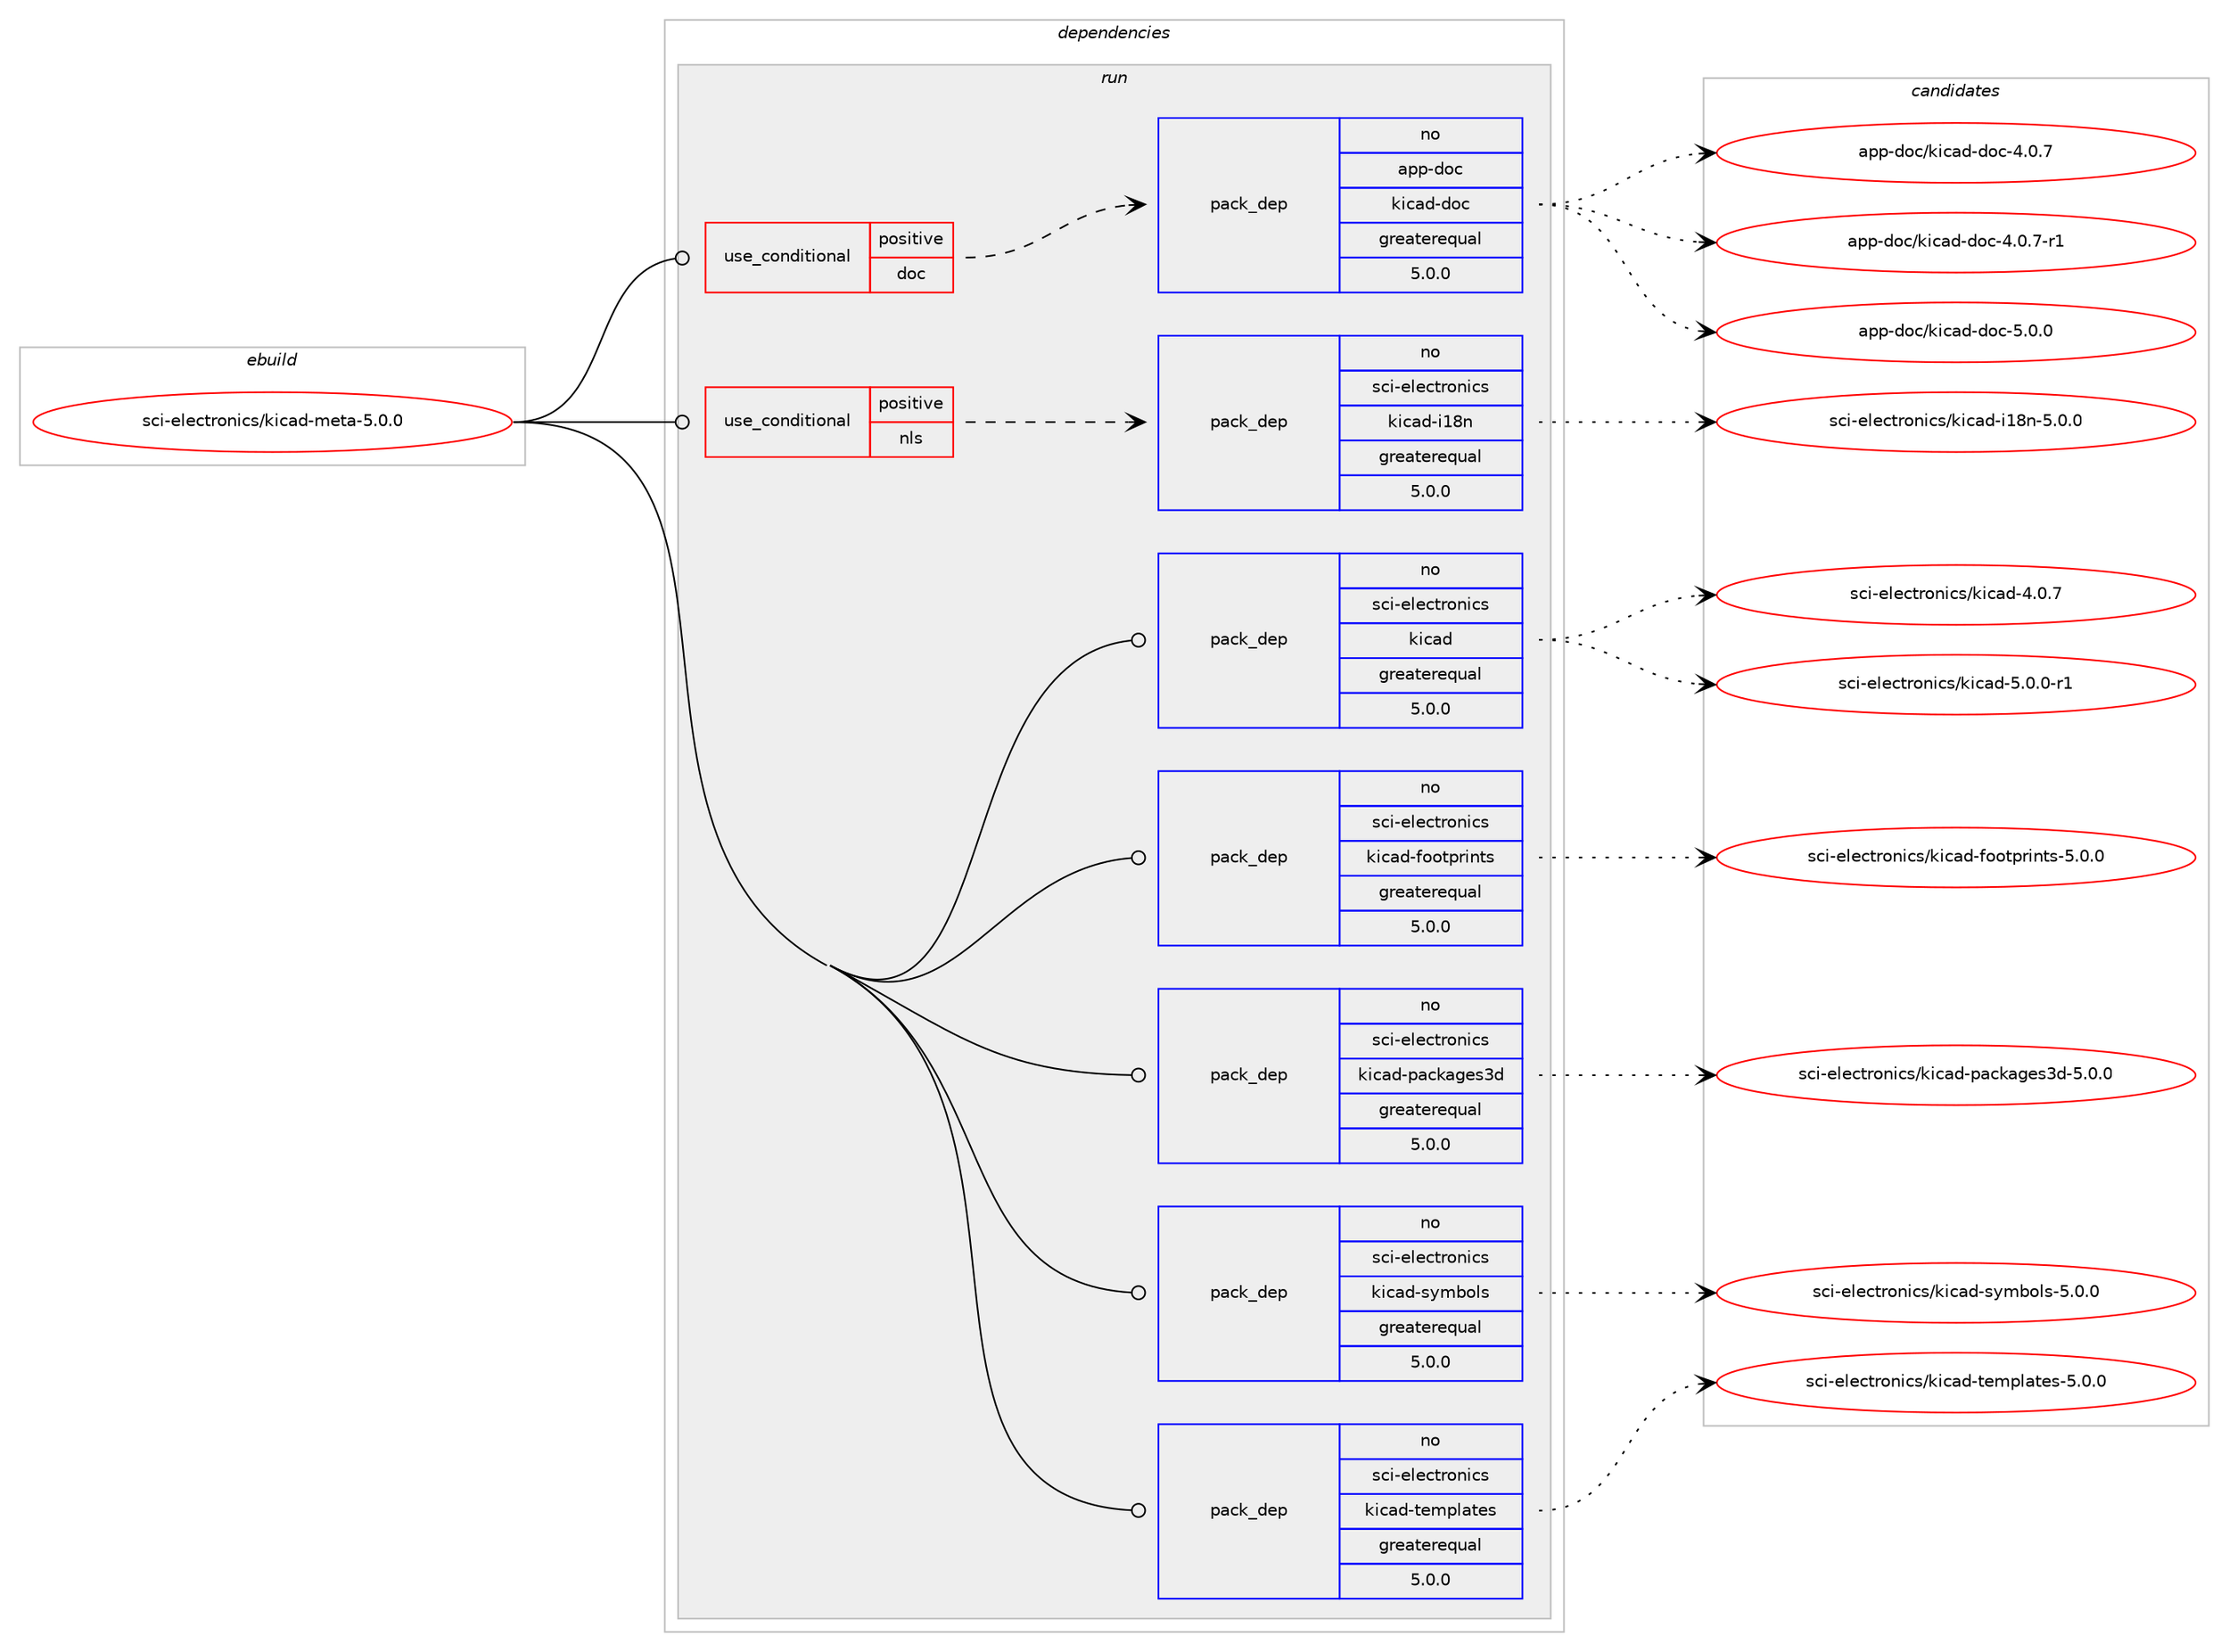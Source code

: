 digraph prolog {

# *************
# Graph options
# *************

newrank=true;
concentrate=true;
compound=true;
graph [rankdir=LR,fontname=Helvetica,fontsize=10,ranksep=1.5];#, ranksep=2.5, nodesep=0.2];
edge  [arrowhead=vee];
node  [fontname=Helvetica,fontsize=10];

# **********
# The ebuild
# **********

subgraph cluster_leftcol {
color=gray;
rank=same;
label=<<i>ebuild</i>>;
id [label="sci-electronics/kicad-meta-5.0.0", color=red, width=4, href="../sci-electronics/kicad-meta-5.0.0.svg"];
}

# ****************
# The dependencies
# ****************

subgraph cluster_midcol {
color=gray;
label=<<i>dependencies</i>>;
subgraph cluster_compile {
fillcolor="#eeeeee";
style=filled;
label=<<i>compile</i>>;
}
subgraph cluster_compileandrun {
fillcolor="#eeeeee";
style=filled;
label=<<i>compile and run</i>>;
}
subgraph cluster_run {
fillcolor="#eeeeee";
style=filled;
label=<<i>run</i>>;
subgraph cond96 {
dependency381 [label=<<TABLE BORDER="0" CELLBORDER="1" CELLSPACING="0" CELLPADDING="4"><TR><TD ROWSPAN="3" CELLPADDING="10">use_conditional</TD></TR><TR><TD>positive</TD></TR><TR><TD>doc</TD></TR></TABLE>>, shape=none, color=red];
subgraph pack284 {
dependency382 [label=<<TABLE BORDER="0" CELLBORDER="1" CELLSPACING="0" CELLPADDING="4" WIDTH="220"><TR><TD ROWSPAN="6" CELLPADDING="30">pack_dep</TD></TR><TR><TD WIDTH="110">no</TD></TR><TR><TD>app-doc</TD></TR><TR><TD>kicad-doc</TD></TR><TR><TD>greaterequal</TD></TR><TR><TD>5.0.0</TD></TR></TABLE>>, shape=none, color=blue];
}
dependency381:e -> dependency382:w [weight=20,style="dashed",arrowhead="vee"];
}
id:e -> dependency381:w [weight=20,style="solid",arrowhead="odot"];
subgraph cond97 {
dependency383 [label=<<TABLE BORDER="0" CELLBORDER="1" CELLSPACING="0" CELLPADDING="4"><TR><TD ROWSPAN="3" CELLPADDING="10">use_conditional</TD></TR><TR><TD>positive</TD></TR><TR><TD>nls</TD></TR></TABLE>>, shape=none, color=red];
subgraph pack285 {
dependency384 [label=<<TABLE BORDER="0" CELLBORDER="1" CELLSPACING="0" CELLPADDING="4" WIDTH="220"><TR><TD ROWSPAN="6" CELLPADDING="30">pack_dep</TD></TR><TR><TD WIDTH="110">no</TD></TR><TR><TD>sci-electronics</TD></TR><TR><TD>kicad-i18n</TD></TR><TR><TD>greaterequal</TD></TR><TR><TD>5.0.0</TD></TR></TABLE>>, shape=none, color=blue];
}
dependency383:e -> dependency384:w [weight=20,style="dashed",arrowhead="vee"];
}
id:e -> dependency383:w [weight=20,style="solid",arrowhead="odot"];
subgraph pack286 {
dependency385 [label=<<TABLE BORDER="0" CELLBORDER="1" CELLSPACING="0" CELLPADDING="4" WIDTH="220"><TR><TD ROWSPAN="6" CELLPADDING="30">pack_dep</TD></TR><TR><TD WIDTH="110">no</TD></TR><TR><TD>sci-electronics</TD></TR><TR><TD>kicad</TD></TR><TR><TD>greaterequal</TD></TR><TR><TD>5.0.0</TD></TR></TABLE>>, shape=none, color=blue];
}
id:e -> dependency385:w [weight=20,style="solid",arrowhead="odot"];
subgraph pack287 {
dependency386 [label=<<TABLE BORDER="0" CELLBORDER="1" CELLSPACING="0" CELLPADDING="4" WIDTH="220"><TR><TD ROWSPAN="6" CELLPADDING="30">pack_dep</TD></TR><TR><TD WIDTH="110">no</TD></TR><TR><TD>sci-electronics</TD></TR><TR><TD>kicad-footprints</TD></TR><TR><TD>greaterequal</TD></TR><TR><TD>5.0.0</TD></TR></TABLE>>, shape=none, color=blue];
}
id:e -> dependency386:w [weight=20,style="solid",arrowhead="odot"];
subgraph pack288 {
dependency387 [label=<<TABLE BORDER="0" CELLBORDER="1" CELLSPACING="0" CELLPADDING="4" WIDTH="220"><TR><TD ROWSPAN="6" CELLPADDING="30">pack_dep</TD></TR><TR><TD WIDTH="110">no</TD></TR><TR><TD>sci-electronics</TD></TR><TR><TD>kicad-packages3d</TD></TR><TR><TD>greaterequal</TD></TR><TR><TD>5.0.0</TD></TR></TABLE>>, shape=none, color=blue];
}
id:e -> dependency387:w [weight=20,style="solid",arrowhead="odot"];
subgraph pack289 {
dependency388 [label=<<TABLE BORDER="0" CELLBORDER="1" CELLSPACING="0" CELLPADDING="4" WIDTH="220"><TR><TD ROWSPAN="6" CELLPADDING="30">pack_dep</TD></TR><TR><TD WIDTH="110">no</TD></TR><TR><TD>sci-electronics</TD></TR><TR><TD>kicad-symbols</TD></TR><TR><TD>greaterequal</TD></TR><TR><TD>5.0.0</TD></TR></TABLE>>, shape=none, color=blue];
}
id:e -> dependency388:w [weight=20,style="solid",arrowhead="odot"];
subgraph pack290 {
dependency389 [label=<<TABLE BORDER="0" CELLBORDER="1" CELLSPACING="0" CELLPADDING="4" WIDTH="220"><TR><TD ROWSPAN="6" CELLPADDING="30">pack_dep</TD></TR><TR><TD WIDTH="110">no</TD></TR><TR><TD>sci-electronics</TD></TR><TR><TD>kicad-templates</TD></TR><TR><TD>greaterequal</TD></TR><TR><TD>5.0.0</TD></TR></TABLE>>, shape=none, color=blue];
}
id:e -> dependency389:w [weight=20,style="solid",arrowhead="odot"];
}
}

# **************
# The candidates
# **************

subgraph cluster_choices {
rank=same;
color=gray;
label=<<i>candidates</i>>;

subgraph choice284 {
color=black;
nodesep=1;
choice9711211245100111994710710599971004510011199455246484655 [label="app-doc/kicad-doc-4.0.7", color=red, width=4,href="../app-doc/kicad-doc-4.0.7.svg"];
choice97112112451001119947107105999710045100111994552464846554511449 [label="app-doc/kicad-doc-4.0.7-r1", color=red, width=4,href="../app-doc/kicad-doc-4.0.7-r1.svg"];
choice9711211245100111994710710599971004510011199455346484648 [label="app-doc/kicad-doc-5.0.0", color=red, width=4,href="../app-doc/kicad-doc-5.0.0.svg"];
dependency382:e -> choice9711211245100111994710710599971004510011199455246484655:w [style=dotted,weight="100"];
dependency382:e -> choice97112112451001119947107105999710045100111994552464846554511449:w [style=dotted,weight="100"];
dependency382:e -> choice9711211245100111994710710599971004510011199455346484648:w [style=dotted,weight="100"];
}
subgraph choice285 {
color=black;
nodesep=1;
choice11599105451011081019911611411111010599115471071059997100451054956110455346484648 [label="sci-electronics/kicad-i18n-5.0.0", color=red, width=4,href="../sci-electronics/kicad-i18n-5.0.0.svg"];
dependency384:e -> choice11599105451011081019911611411111010599115471071059997100451054956110455346484648:w [style=dotted,weight="100"];
}
subgraph choice286 {
color=black;
nodesep=1;
choice11599105451011081019911611411111010599115471071059997100455246484655 [label="sci-electronics/kicad-4.0.7", color=red, width=4,href="../sci-electronics/kicad-4.0.7.svg"];
choice115991054510110810199116114111110105991154710710599971004553464846484511449 [label="sci-electronics/kicad-5.0.0-r1", color=red, width=4,href="../sci-electronics/kicad-5.0.0-r1.svg"];
dependency385:e -> choice11599105451011081019911611411111010599115471071059997100455246484655:w [style=dotted,weight="100"];
dependency385:e -> choice115991054510110810199116114111110105991154710710599971004553464846484511449:w [style=dotted,weight="100"];
}
subgraph choice287 {
color=black;
nodesep=1;
choice1159910545101108101991161141111101059911547107105999710045102111111116112114105110116115455346484648 [label="sci-electronics/kicad-footprints-5.0.0", color=red, width=4,href="../sci-electronics/kicad-footprints-5.0.0.svg"];
dependency386:e -> choice1159910545101108101991161141111101059911547107105999710045102111111116112114105110116115455346484648:w [style=dotted,weight="100"];
}
subgraph choice288 {
color=black;
nodesep=1;
choice115991054510110810199116114111110105991154710710599971004511297991079710310111551100455346484648 [label="sci-electronics/kicad-packages3d-5.0.0", color=red, width=4,href="../sci-electronics/kicad-packages3d-5.0.0.svg"];
dependency387:e -> choice115991054510110810199116114111110105991154710710599971004511297991079710310111551100455346484648:w [style=dotted,weight="100"];
}
subgraph choice289 {
color=black;
nodesep=1;
choice115991054510110810199116114111110105991154710710599971004511512110998111108115455346484648 [label="sci-electronics/kicad-symbols-5.0.0", color=red, width=4,href="../sci-electronics/kicad-symbols-5.0.0.svg"];
dependency388:e -> choice115991054510110810199116114111110105991154710710599971004511512110998111108115455346484648:w [style=dotted,weight="100"];
}
subgraph choice290 {
color=black;
nodesep=1;
choice115991054510110810199116114111110105991154710710599971004511610110911210897116101115455346484648 [label="sci-electronics/kicad-templates-5.0.0", color=red, width=4,href="../sci-electronics/kicad-templates-5.0.0.svg"];
dependency389:e -> choice115991054510110810199116114111110105991154710710599971004511610110911210897116101115455346484648:w [style=dotted,weight="100"];
}
}

}
